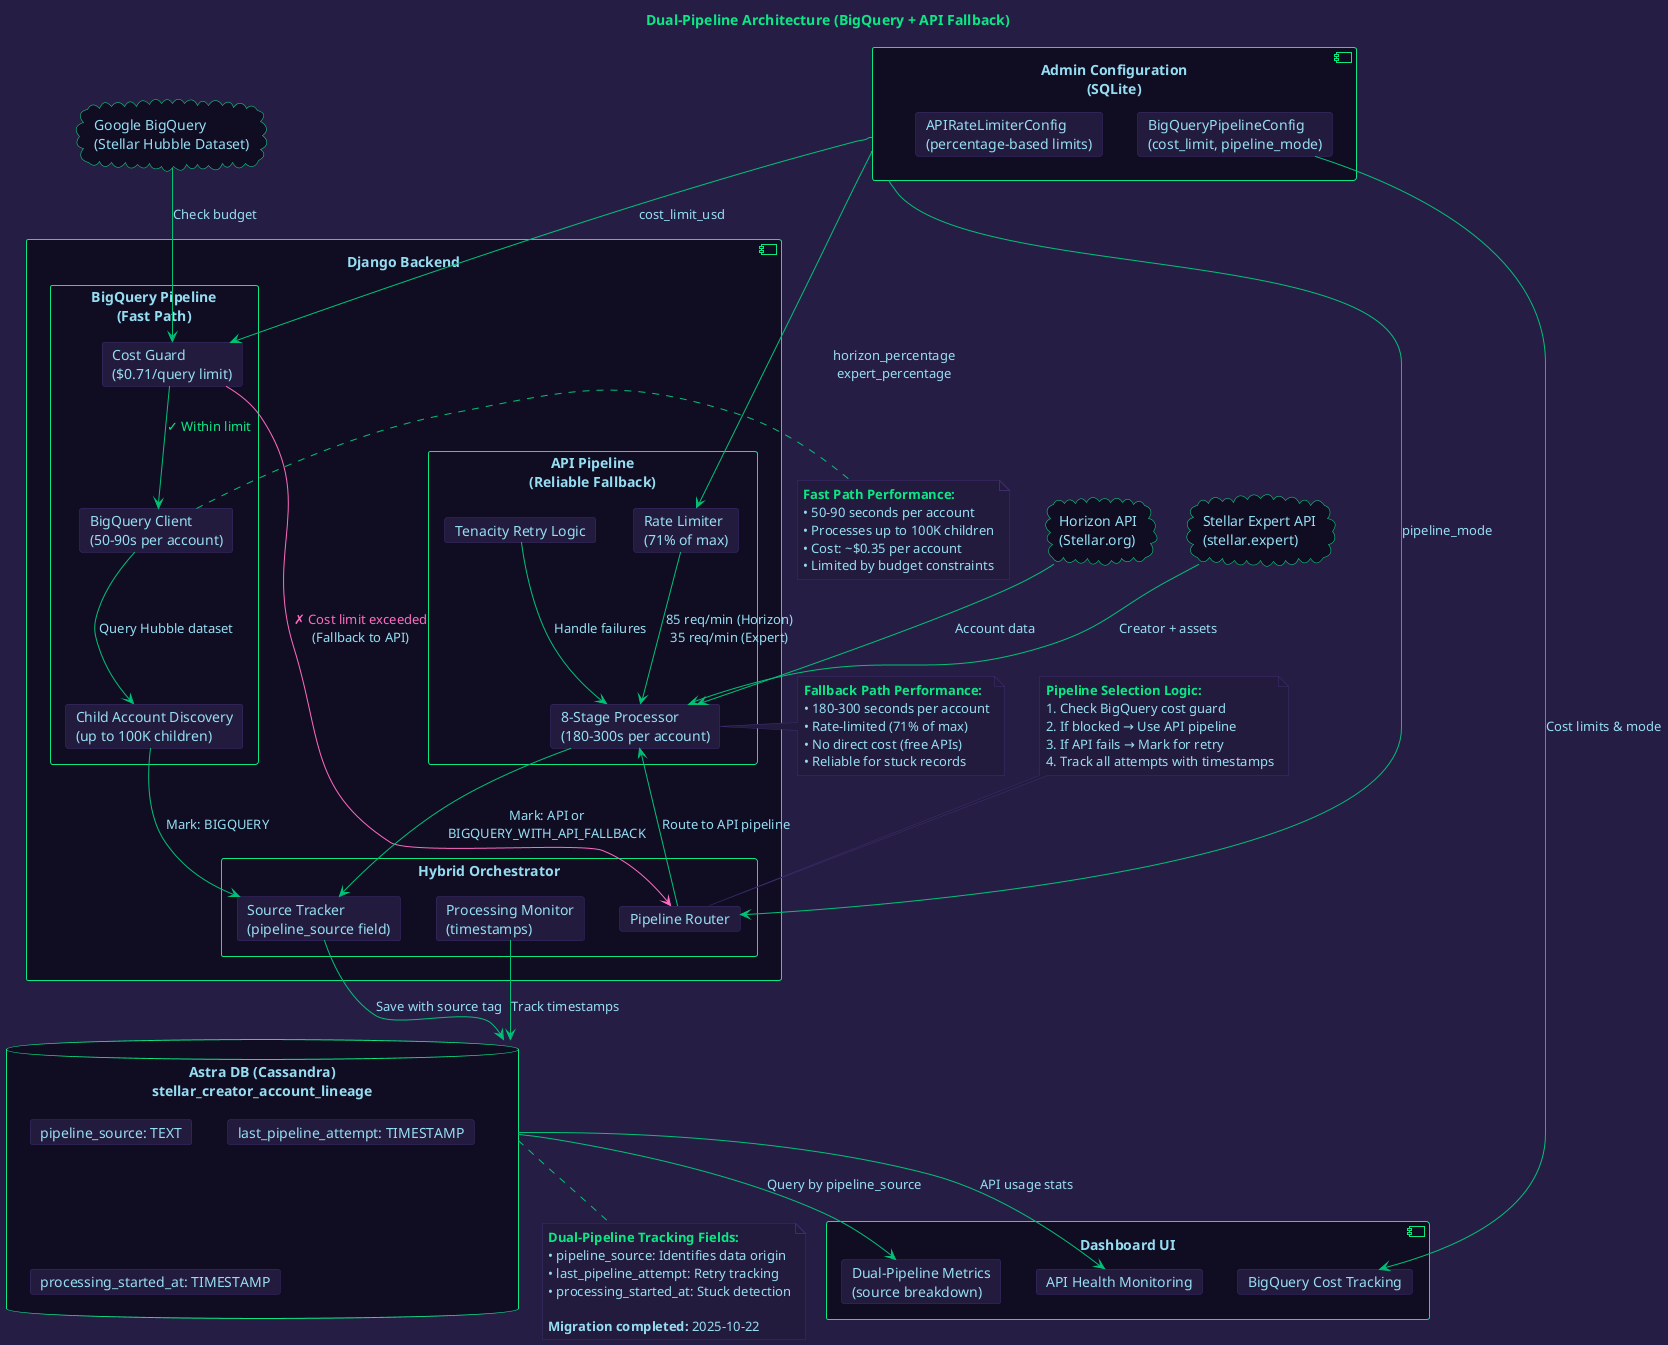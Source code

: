@startuml 09_dual_pipeline_architecture

skinparam backgroundColor #261D45
skinparam defaultFontColor #96DDF2

skinparam component {
  BackgroundColor #100D23
  BorderColor #0BE784
  FontColor #96DDF2
  ArrowColor #01C176
}

skinparam cloud {
  BackgroundColor #100D23
  BorderColor #0BE784
  FontColor #96DDF2
}

skinparam database {
  BackgroundColor #100D23
  BorderColor #0BE784
  FontColor #96DDF2
}

skinparam rectangle {
  BackgroundColor #100D23
  BorderColor #0BE784
  FontColor #96DDF2
}

skinparam card {
  BackgroundColor #231B3D
  BorderColor #3f2c70
  FontColor #96DDF2
}

skinparam note {
  BackgroundColor #231B3D
  BorderColor #3f2c70
  FontColor #96DDF2
}

title <color:#0BE784>Dual-Pipeline Architecture (BigQuery + API Fallback)

' Define components
cloud "Google BigQuery\n(Stellar Hubble Dataset)" as BigQuery
cloud "Horizon API\n(Stellar.org)" as Horizon
cloud "Stellar Expert API\n(stellar.expert)" as Expert

component "Django Backend" as Backend {
  rectangle "BigQuery Pipeline\n(Fast Path)" as BQPipeline {
    card "Cost Guard\n($0.71/query limit)" as CostGuard
    card "BigQuery Client\n(50-90s per account)" as BQClient
    card "Child Account Discovery\n(up to 100K children)" as ChildDiscovery
  }
  
  rectangle "API Pipeline\n(Reliable Fallback)" as APIPipeline {
    card "8-Stage Processor\n(180-300s per account)" as Processor
    card "Rate Limiter\n(71% of max)" as RateLimiter
    card "Tenacity Retry Logic" as Retry
  }
  
  rectangle "Hybrid Orchestrator" as Orchestrator {
    card "Pipeline Router" as Router
    card "Source Tracker\n(pipeline_source field)" as Tracker
    card "Processing Monitor\n(timestamps)" as Monitor
  }
}

database "Astra DB (Cassandra)\nstellar_creator_account_lineage" as Cassandra {
  card "pipeline_source: TEXT" as Field1
  card "last_pipeline_attempt: TIMESTAMP" as Field2
  card "processing_started_at: TIMESTAMP" as Field3
}

component "Admin Configuration\n(SQLite)" as Admin {
  card "BigQueryPipelineConfig\n(cost_limit, pipeline_mode)" as BQConfig
  card "APIRateLimiterConfig\n(percentage-based limits)" as APIConfig
}

component "Dashboard UI" as Dashboard {
  card "Dual-Pipeline Metrics\n(source breakdown)" as Metrics
  card "API Health Monitoring" as Health
  card "BigQuery Cost Tracking" as CostTrack
}

' Main flow paths
BigQuery --> CostGuard : Check budget
CostGuard --> BQClient : <color:#0BE784>✓ Within limit
CostGuard -[#FF6AC1]-> Router : <color:#FF6AC1>✗ Cost limit exceeded\n(Fallback to API)
BQClient --> ChildDiscovery : Query Hubble dataset
ChildDiscovery --> Tracker : Mark: BIGQUERY

Router --> Processor : Route to API pipeline
Horizon --> Processor : Account data
Expert --> Processor : Creator + assets
RateLimiter --> Processor : 85 req/min (Horizon)\n35 req/min (Expert)
Retry --> Processor : Handle failures
Processor --> Tracker : Mark: API or\nBIGQUERY_WITH_API_FALLBACK

' Configuration flows
Admin --> CostGuard : cost_limit_usd
Admin --> Router : pipeline_mode
Admin --> RateLimiter : horizon_percentage\nexpert_percentage

' Data persistence
Tracker --> Cassandra : Save with source tag
Monitor --> Cassandra : Track timestamps

' Dashboard display
Cassandra --> Metrics : Query by pipeline_source
Cassandra --> Health : API usage stats
BQConfig --> CostTrack : Cost limits & mode

' Performance annotations
note right of BQClient
  <color:#0BE784><b>Fast Path Performance:</b></color>
  • 50-90 seconds per account
  • Processes up to 100K children
  • Cost: ~$0.35 per account
  • Limited by budget constraints
end note

note right of Processor
  <color:#0BE784><b>Fallback Path Performance:</b></color>
  • 180-300 seconds per account
  • Rate-limited (71% of max)
  • No direct cost (free APIs)
  • Reliable for stuck records
end note

note bottom of Cassandra
  <color:#0BE784><b>Dual-Pipeline Tracking Fields:</b></color>
  • pipeline_source: Identifies data origin
  • last_pipeline_attempt: Retry tracking
  • processing_started_at: Stuck detection
  
  <color:#96DDF2><b>Migration completed:</b> 2025-10-22</color>
end note

note top of Router
  <color:#0BE784><b>Pipeline Selection Logic:</b></color>
  1. Check BigQuery cost guard
  2. If blocked → Use API pipeline
  3. If API fails → Mark for retry
  4. Track all attempts with timestamps
end note

@enduml
